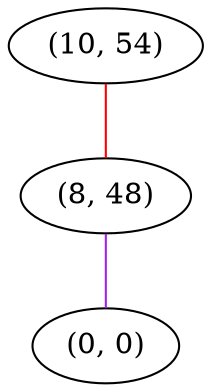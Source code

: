graph "" {
"(10, 54)";
"(8, 48)";
"(0, 0)";
"(10, 54)" -- "(8, 48)"  [color=red, key=0, weight=1];
"(8, 48)" -- "(0, 0)"  [color=purple, key=0, weight=4];
}
